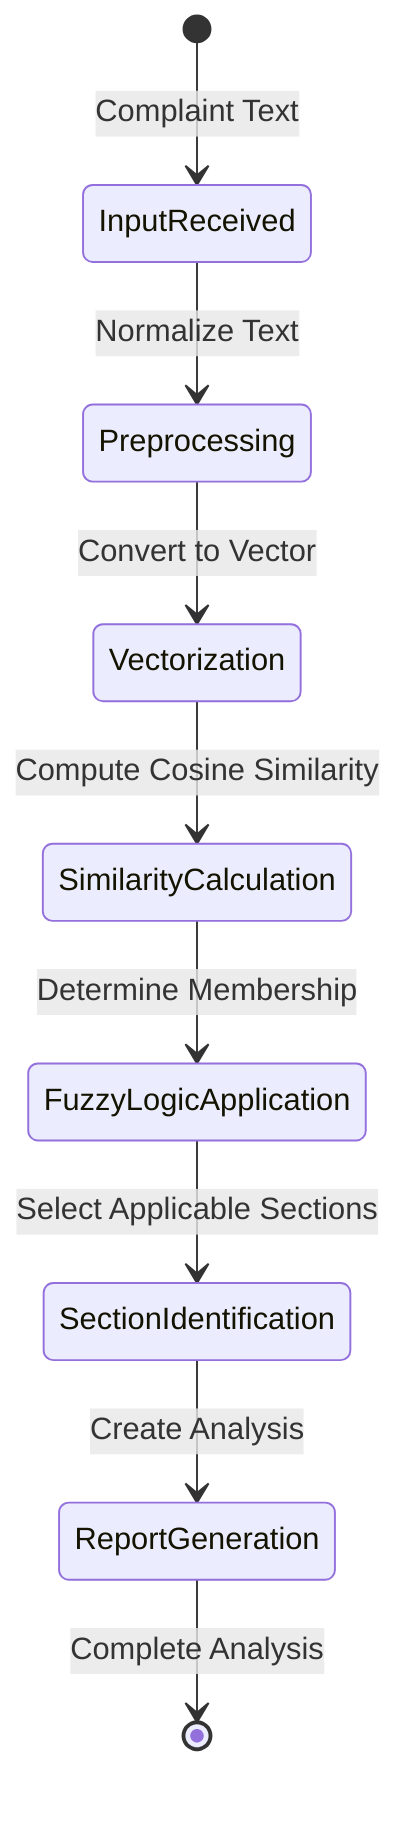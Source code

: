 stateDiagram-v2
    [*] --> InputReceived: Complaint Text
    InputReceived --> Preprocessing: Normalize Text
    Preprocessing --> Vectorization: Convert to Vector
    Vectorization --> SimilarityCalculation: Compute Cosine Similarity
    SimilarityCalculation --> FuzzyLogicApplication: Determine Membership
    FuzzyLogicApplication --> SectionIdentification: Select Applicable Sections
    SectionIdentification --> ReportGeneration: Create Analysis
    ReportGeneration --> [*]: Complete Analysis